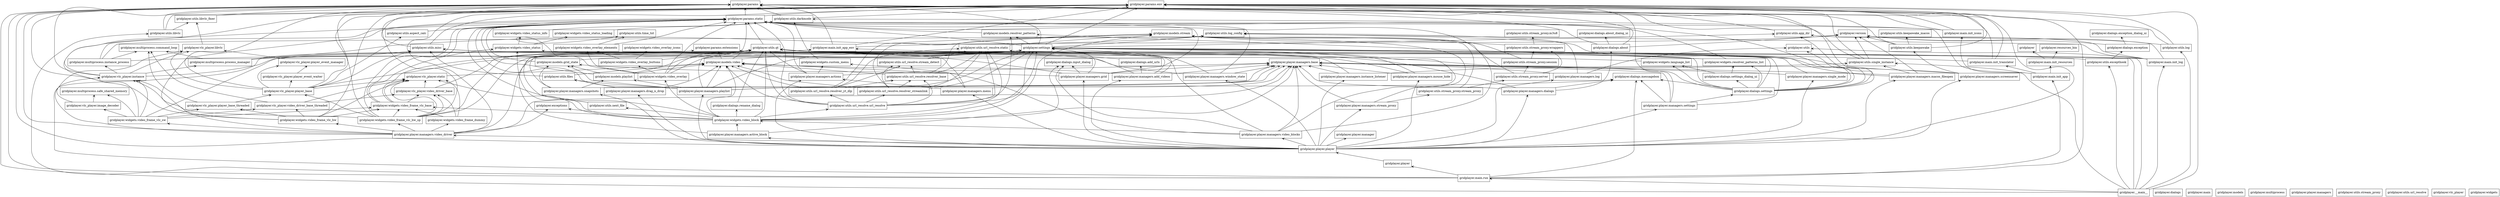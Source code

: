 digraph "packages" {
rankdir=BT
charset="utf-8"
"gridplayer" [color="black", label="gridplayer", shape="box", style="solid"];
"gridplayer.__main__" [color="black", label="gridplayer.__main__", shape="box", style="solid"];
"gridplayer.dialogs" [color="black", label="gridplayer.dialogs", shape="box", style="solid"];
"gridplayer.dialogs.about" [color="black", label="gridplayer.dialogs.about", shape="box", style="solid"];
"gridplayer.dialogs.about_dialog_ui" [color="black", label="gridplayer.dialogs.about_dialog_ui", shape="box", style="solid"];
"gridplayer.dialogs.add_urls" [color="black", label="gridplayer.dialogs.add_urls", shape="box", style="solid"];
"gridplayer.dialogs.exception" [color="black", label="gridplayer.dialogs.exception", shape="box", style="solid"];
"gridplayer.dialogs.exception_dialog_ui" [color="black", label="gridplayer.dialogs.exception_dialog_ui", shape="box", style="solid"];
"gridplayer.dialogs.input_dialog" [color="black", label="gridplayer.dialogs.input_dialog", shape="box", style="solid"];
"gridplayer.dialogs.messagebox" [color="black", label="gridplayer.dialogs.messagebox", shape="box", style="solid"];
"gridplayer.dialogs.rename_dialog" [color="black", label="gridplayer.dialogs.rename_dialog", shape="box", style="solid"];
"gridplayer.dialogs.settings" [color="black", label="gridplayer.dialogs.settings", shape="box", style="solid"];
"gridplayer.dialogs.settings_dialog_ui" [color="black", label="gridplayer.dialogs.settings_dialog_ui", shape="box", style="solid"];
"gridplayer.exceptions" [color="black", label="gridplayer.exceptions", shape="box", style="solid"];
"gridplayer.main" [color="black", label="gridplayer.main", shape="box", style="solid"];
"gridplayer.main.init_app" [color="black", label="gridplayer.main.init_app", shape="box", style="solid"];
"gridplayer.main.init_app_env" [color="black", label="gridplayer.main.init_app_env", shape="box", style="solid"];
"gridplayer.main.init_icons" [color="black", label="gridplayer.main.init_icons", shape="box", style="solid"];
"gridplayer.main.init_log" [color="black", label="gridplayer.main.init_log", shape="box", style="solid"];
"gridplayer.main.init_resources" [color="black", label="gridplayer.main.init_resources", shape="box", style="solid"];
"gridplayer.main.init_translator" [color="black", label="gridplayer.main.init_translator", shape="box", style="solid"];
"gridplayer.main.run" [color="black", label="gridplayer.main.run", shape="box", style="solid"];
"gridplayer.models" [color="black", label="gridplayer.models", shape="box", style="solid"];
"gridplayer.models.grid_state" [color="black", label="gridplayer.models.grid_state", shape="box", style="solid"];
"gridplayer.models.playlist" [color="black", label="gridplayer.models.playlist", shape="box", style="solid"];
"gridplayer.models.resolver_patterns" [color="black", label="gridplayer.models.resolver_patterns", shape="box", style="solid"];
"gridplayer.models.stream" [color="black", label="gridplayer.models.stream", shape="box", style="solid"];
"gridplayer.models.video" [color="black", label="gridplayer.models.video", shape="box", style="solid"];
"gridplayer.multiprocess" [color="black", label="gridplayer.multiprocess", shape="box", style="solid"];
"gridplayer.multiprocess.command_loop" [color="black", label="gridplayer.multiprocess.command_loop", shape="box", style="solid"];
"gridplayer.multiprocess.instance_process" [color="black", label="gridplayer.multiprocess.instance_process", shape="box", style="solid"];
"gridplayer.multiprocess.process_manager" [color="black", label="gridplayer.multiprocess.process_manager", shape="box", style="solid"];
"gridplayer.multiprocess.safe_shared_memory" [color="black", label="gridplayer.multiprocess.safe_shared_memory", shape="box", style="solid"];
"gridplayer.params" [color="black", label="gridplayer.params", shape="box", style="solid"];
"gridplayer.params.env" [color="black", label="gridplayer.params.env", shape="box", style="solid"];
"gridplayer.params.extensions" [color="black", label="gridplayer.params.extensions", shape="box", style="solid"];
"gridplayer.params.static" [color="black", label="gridplayer.params.static", shape="box", style="solid"];
"gridplayer.player" [color="black", label="gridplayer.player", shape="box", style="solid"];
"gridplayer.player.manager" [color="black", label="gridplayer.player.manager", shape="box", style="solid"];
"gridplayer.player.managers" [color="black", label="gridplayer.player.managers", shape="box", style="solid"];
"gridplayer.player.managers.actions" [color="black", label="gridplayer.player.managers.actions", shape="box", style="solid"];
"gridplayer.player.managers.active_block" [color="black", label="gridplayer.player.managers.active_block", shape="box", style="solid"];
"gridplayer.player.managers.add_videos" [color="black", label="gridplayer.player.managers.add_videos", shape="box", style="solid"];
"gridplayer.player.managers.base" [color="black", label="gridplayer.player.managers.base", shape="box", style="solid"];
"gridplayer.player.managers.dialogs" [color="black", label="gridplayer.player.managers.dialogs", shape="box", style="solid"];
"gridplayer.player.managers.drag_n_drop" [color="black", label="gridplayer.player.managers.drag_n_drop", shape="box", style="solid"];
"gridplayer.player.managers.grid" [color="black", label="gridplayer.player.managers.grid", shape="box", style="solid"];
"gridplayer.player.managers.instance_listener" [color="black", label="gridplayer.player.managers.instance_listener", shape="box", style="solid"];
"gridplayer.player.managers.log" [color="black", label="gridplayer.player.managers.log", shape="box", style="solid"];
"gridplayer.player.managers.macos_fileopen" [color="black", label="gridplayer.player.managers.macos_fileopen", shape="box", style="solid"];
"gridplayer.player.managers.menu" [color="black", label="gridplayer.player.managers.menu", shape="box", style="solid"];
"gridplayer.player.managers.mouse_hide" [color="black", label="gridplayer.player.managers.mouse_hide", shape="box", style="solid"];
"gridplayer.player.managers.playlist" [color="black", label="gridplayer.player.managers.playlist", shape="box", style="solid"];
"gridplayer.player.managers.screensaver" [color="black", label="gridplayer.player.managers.screensaver", shape="box", style="solid"];
"gridplayer.player.managers.settings" [color="black", label="gridplayer.player.managers.settings", shape="box", style="solid"];
"gridplayer.player.managers.single_mode" [color="black", label="gridplayer.player.managers.single_mode", shape="box", style="solid"];
"gridplayer.player.managers.snapshots" [color="black", label="gridplayer.player.managers.snapshots", shape="box", style="solid"];
"gridplayer.player.managers.stream_proxy" [color="black", label="gridplayer.player.managers.stream_proxy", shape="box", style="solid"];
"gridplayer.player.managers.video_blocks" [color="black", label="gridplayer.player.managers.video_blocks", shape="box", style="solid"];
"gridplayer.player.managers.video_driver" [color="black", label="gridplayer.player.managers.video_driver", shape="box", style="solid"];
"gridplayer.player.managers.window_state" [color="black", label="gridplayer.player.managers.window_state", shape="box", style="solid"];
"gridplayer.player.player" [color="black", label="gridplayer.player.player", shape="box", style="solid"];
"gridplayer.resources_bin" [color="black", label="gridplayer.resources_bin", shape="box", style="solid"];
"gridplayer.settings" [color="black", label="gridplayer.settings", shape="box", style="solid"];
"gridplayer.utils" [color="black", label="gridplayer.utils", shape="box", style="solid"];
"gridplayer.utils.app_dir" [color="black", label="gridplayer.utils.app_dir", shape="box", style="solid"];
"gridplayer.utils.aspect_calc" [color="black", label="gridplayer.utils.aspect_calc", shape="box", style="solid"];
"gridplayer.utils.darkmode" [color="black", label="gridplayer.utils.darkmode", shape="box", style="solid"];
"gridplayer.utils.excepthook" [color="black", label="gridplayer.utils.excepthook", shape="box", style="solid"];
"gridplayer.utils.files" [color="black", label="gridplayer.utils.files", shape="box", style="solid"];
"gridplayer.utils.keepawake" [color="black", label="gridplayer.utils.keepawake", shape="box", style="solid"];
"gridplayer.utils.keepawake_macos" [color="black", label="gridplayer.utils.keepawake_macos", shape="box", style="solid"];
"gridplayer.utils.libvlc" [color="black", label="gridplayer.utils.libvlc", shape="box", style="solid"];
"gridplayer.utils.libvlc_fixer" [color="black", label="gridplayer.utils.libvlc_fixer", shape="box", style="solid"];
"gridplayer.utils.log" [color="black", label="gridplayer.utils.log", shape="box", style="solid"];
"gridplayer.utils.log_config" [color="black", label="gridplayer.utils.log_config", shape="box", style="solid"];
"gridplayer.utils.misc" [color="black", label="gridplayer.utils.misc", shape="box", style="solid"];
"gridplayer.utils.next_file" [color="black", label="gridplayer.utils.next_file", shape="box", style="solid"];
"gridplayer.utils.qt" [color="black", label="gridplayer.utils.qt", shape="box", style="solid"];
"gridplayer.utils.single_instance" [color="black", label="gridplayer.utils.single_instance", shape="box", style="solid"];
"gridplayer.utils.stream_proxy" [color="black", label="gridplayer.utils.stream_proxy", shape="box", style="solid"];
"gridplayer.utils.stream_proxy.m3u8" [color="black", label="gridplayer.utils.stream_proxy.m3u8", shape="box", style="solid"];
"gridplayer.utils.stream_proxy.server" [color="black", label="gridplayer.utils.stream_proxy.server", shape="box", style="solid"];
"gridplayer.utils.stream_proxy.session" [color="black", label="gridplayer.utils.stream_proxy.session", shape="box", style="solid"];
"gridplayer.utils.stream_proxy.stream_proxy" [color="black", label="gridplayer.utils.stream_proxy.stream_proxy", shape="box", style="solid"];
"gridplayer.utils.stream_proxy.wrappers" [color="black", label="gridplayer.utils.stream_proxy.wrappers", shape="box", style="solid"];
"gridplayer.utils.time_txt" [color="black", label="gridplayer.utils.time_txt", shape="box", style="solid"];
"gridplayer.utils.url_resolve" [color="black", label="gridplayer.utils.url_resolve", shape="box", style="solid"];
"gridplayer.utils.url_resolve.resolver_base" [color="black", label="gridplayer.utils.url_resolve.resolver_base", shape="box", style="solid"];
"gridplayer.utils.url_resolve.resolver_streamlink" [color="black", label="gridplayer.utils.url_resolve.resolver_streamlink", shape="box", style="solid"];
"gridplayer.utils.url_resolve.resolver_yt_dlp" [color="black", label="gridplayer.utils.url_resolve.resolver_yt_dlp", shape="box", style="solid"];
"gridplayer.utils.url_resolve.static" [color="black", label="gridplayer.utils.url_resolve.static", shape="box", style="solid"];
"gridplayer.utils.url_resolve.stream_detect" [color="black", label="gridplayer.utils.url_resolve.stream_detect", shape="box", style="solid"];
"gridplayer.utils.url_resolve.url_resolve" [color="black", label="gridplayer.utils.url_resolve.url_resolve", shape="box", style="solid"];
"gridplayer.version" [color="black", label="gridplayer.version", shape="box", style="solid"];
"gridplayer.vlc_player" [color="black", label="gridplayer.vlc_player", shape="box", style="solid"];
"gridplayer.vlc_player.image_decoder" [color="black", label="gridplayer.vlc_player.image_decoder", shape="box", style="solid"];
"gridplayer.vlc_player.instance" [color="black", label="gridplayer.vlc_player.instance", shape="box", style="solid"];
"gridplayer.vlc_player.libvlc" [color="black", label="gridplayer.vlc_player.libvlc", shape="box", style="solid"];
"gridplayer.vlc_player.player_base" [color="black", label="gridplayer.vlc_player.player_base", shape="box", style="solid"];
"gridplayer.vlc_player.player_base_threaded" [color="black", label="gridplayer.vlc_player.player_base_threaded", shape="box", style="solid"];
"gridplayer.vlc_player.player_event_manager" [color="black", label="gridplayer.vlc_player.player_event_manager", shape="box", style="solid"];
"gridplayer.vlc_player.player_event_waiter" [color="black", label="gridplayer.vlc_player.player_event_waiter", shape="box", style="solid"];
"gridplayer.vlc_player.static" [color="black", label="gridplayer.vlc_player.static", shape="box", style="solid"];
"gridplayer.vlc_player.video_driver_base" [color="black", label="gridplayer.vlc_player.video_driver_base", shape="box", style="solid"];
"gridplayer.vlc_player.video_driver_base_threaded" [color="black", label="gridplayer.vlc_player.video_driver_base_threaded", shape="box", style="solid"];
"gridplayer.widgets" [color="black", label="gridplayer.widgets", shape="box", style="solid"];
"gridplayer.widgets.custom_menu" [color="black", label="gridplayer.widgets.custom_menu", shape="box", style="solid"];
"gridplayer.widgets.language_list" [color="black", label="gridplayer.widgets.language_list", shape="box", style="solid"];
"gridplayer.widgets.resolver_patterns_list" [color="black", label="gridplayer.widgets.resolver_patterns_list", shape="box", style="solid"];
"gridplayer.widgets.video_block" [color="black", label="gridplayer.widgets.video_block", shape="box", style="solid"];
"gridplayer.widgets.video_frame_dummy" [color="black", label="gridplayer.widgets.video_frame_dummy", shape="box", style="solid"];
"gridplayer.widgets.video_frame_vlc_base" [color="black", label="gridplayer.widgets.video_frame_vlc_base", shape="box", style="solid"];
"gridplayer.widgets.video_frame_vlc_hw" [color="black", label="gridplayer.widgets.video_frame_vlc_hw", shape="box", style="solid"];
"gridplayer.widgets.video_frame_vlc_hw_sp" [color="black", label="gridplayer.widgets.video_frame_vlc_hw_sp", shape="box", style="solid"];
"gridplayer.widgets.video_frame_vlc_sw" [color="black", label="gridplayer.widgets.video_frame_vlc_sw", shape="box", style="solid"];
"gridplayer.widgets.video_overlay" [color="black", label="gridplayer.widgets.video_overlay", shape="box", style="solid"];
"gridplayer.widgets.video_overlay_buttons" [color="black", label="gridplayer.widgets.video_overlay_buttons", shape="box", style="solid"];
"gridplayer.widgets.video_overlay_elements" [color="black", label="gridplayer.widgets.video_overlay_elements", shape="box", style="solid"];
"gridplayer.widgets.video_overlay_icons" [color="black", label="gridplayer.widgets.video_overlay_icons", shape="box", style="solid"];
"gridplayer.widgets.video_status" [color="black", label="gridplayer.widgets.video_status", shape="box", style="solid"];
"gridplayer.widgets.video_status_info" [color="black", label="gridplayer.widgets.video_status_info", shape="box", style="solid"];
"gridplayer.widgets.video_status_loading" [color="black", label="gridplayer.widgets.video_status_loading", shape="box", style="solid"];
"gridplayer.__main__" -> "gridplayer.main.init_app_env" [arrowhead="open", arrowtail="none"];
"gridplayer.__main__" -> "gridplayer.main.init_log" [arrowhead="open", arrowtail="none"];
"gridplayer.__main__" -> "gridplayer.main.run" [arrowhead="open", arrowtail="none"];
"gridplayer.__main__" -> "gridplayer.params" [arrowhead="open", arrowtail="none"];
"gridplayer.__main__" -> "gridplayer.params.env" [arrowhead="open", arrowtail="none"];
"gridplayer.__main__" -> "gridplayer.settings" [arrowhead="open", arrowtail="none"];
"gridplayer.__main__" -> "gridplayer.utils.excepthook" [arrowhead="open", arrowtail="none"];
"gridplayer.__main__" -> "gridplayer.utils.log" [arrowhead="open", arrowtail="none"];
"gridplayer.__main__" -> "gridplayer.utils.single_instance" [arrowhead="open", arrowtail="none"];
"gridplayer.dialogs.about" -> "gridplayer.dialogs.about_dialog_ui" [arrowhead="open", arrowtail="none"];
"gridplayer.dialogs.about" -> "gridplayer.params" [arrowhead="open", arrowtail="none"];
"gridplayer.dialogs.about" -> "gridplayer.params.env" [arrowhead="open", arrowtail="none"];
"gridplayer.dialogs.about" -> "gridplayer.version" [arrowhead="open", arrowtail="none"];
"gridplayer.dialogs.add_urls" -> "gridplayer.utils.qt" [arrowhead="open", arrowtail="none"];
"gridplayer.dialogs.exception" -> "gridplayer.dialogs.exception_dialog_ui" [arrowhead="open", arrowtail="none"];
"gridplayer.dialogs.exception" -> "gridplayer.version" [arrowhead="open", arrowtail="none"];
"gridplayer.dialogs.rename_dialog" -> "gridplayer.utils.qt" [arrowhead="open", arrowtail="none"];
"gridplayer.dialogs.settings" -> "gridplayer.dialogs.messagebox" [arrowhead="open", arrowtail="none"];
"gridplayer.dialogs.settings" -> "gridplayer.dialogs.settings_dialog_ui" [arrowhead="open", arrowtail="none"];
"gridplayer.dialogs.settings" -> "gridplayer.params" [arrowhead="open", arrowtail="none"];
"gridplayer.dialogs.settings" -> "gridplayer.params.env" [arrowhead="open", arrowtail="none"];
"gridplayer.dialogs.settings" -> "gridplayer.params.static" [arrowhead="open", arrowtail="none"];
"gridplayer.dialogs.settings" -> "gridplayer.settings" [arrowhead="open", arrowtail="none"];
"gridplayer.dialogs.settings" -> "gridplayer.utils" [arrowhead="open", arrowtail="none"];
"gridplayer.dialogs.settings" -> "gridplayer.utils.app_dir" [arrowhead="open", arrowtail="none"];
"gridplayer.dialogs.settings" -> "gridplayer.utils.log_config" [arrowhead="open", arrowtail="none"];
"gridplayer.dialogs.settings" -> "gridplayer.utils.qt" [arrowhead="open", arrowtail="none"];
"gridplayer.dialogs.settings" -> "gridplayer.widgets.language_list" [arrowhead="open", arrowtail="none"];
"gridplayer.dialogs.settings" -> "gridplayer.widgets.resolver_patterns_list" [arrowhead="open", arrowtail="none"];
"gridplayer.dialogs.settings_dialog_ui" -> "gridplayer.widgets.language_list" [arrowhead="open", arrowtail="none"];
"gridplayer.dialogs.settings_dialog_ui" -> "gridplayer.widgets.resolver_patterns_list" [arrowhead="open", arrowtail="none"];
"gridplayer.main.init_app" -> "gridplayer.main.init_icons" [arrowhead="open", arrowtail="none"];
"gridplayer.main.init_app" -> "gridplayer.main.init_resources" [arrowhead="open", arrowtail="none"];
"gridplayer.main.init_app" -> "gridplayer.main.init_translator" [arrowhead="open", arrowtail="none"];
"gridplayer.main.init_app" -> "gridplayer.params.static" [arrowhead="open", arrowtail="none"];
"gridplayer.main.init_app_env" -> "gridplayer.params" [arrowhead="open", arrowtail="none"];
"gridplayer.main.init_app_env" -> "gridplayer.params.env" [arrowhead="open", arrowtail="none"];
"gridplayer.main.init_app_env" -> "gridplayer.version" [arrowhead="open", arrowtail="none"];
"gridplayer.main.init_icons" -> "gridplayer.params" [arrowhead="open", arrowtail="none"];
"gridplayer.main.init_icons" -> "gridplayer.params.env" [arrowhead="open", arrowtail="none"];
"gridplayer.main.init_icons" -> "gridplayer.utils.darkmode" [arrowhead="open", arrowtail="none"];
"gridplayer.main.init_log" -> "gridplayer.settings" [arrowhead="open", arrowtail="none"];
"gridplayer.main.init_log" -> "gridplayer.utils" [arrowhead="open", arrowtail="none"];
"gridplayer.main.init_log" -> "gridplayer.utils.app_dir" [arrowhead="open", arrowtail="none"];
"gridplayer.main.init_log" -> "gridplayer.utils.log_config" [arrowhead="open", arrowtail="none"];
"gridplayer.main.init_log" -> "gridplayer.version" [arrowhead="open", arrowtail="none"];
"gridplayer.main.init_resources" -> "gridplayer" [arrowhead="open", arrowtail="none"];
"gridplayer.main.init_resources" -> "gridplayer.resources_bin" [arrowhead="open", arrowtail="none"];
"gridplayer.main.init_translator" -> "gridplayer.params" [arrowhead="open", arrowtail="none"];
"gridplayer.main.init_translator" -> "gridplayer.params.env" [arrowhead="open", arrowtail="none"];
"gridplayer.main.init_translator" -> "gridplayer.settings" [arrowhead="open", arrowtail="none"];
"gridplayer.main.run" -> "gridplayer.dialogs.messagebox" [arrowhead="open", arrowtail="none"];
"gridplayer.main.run" -> "gridplayer.main.init_app" [arrowhead="open", arrowtail="none"];
"gridplayer.main.run" -> "gridplayer.params" [arrowhead="open", arrowtail="none"];
"gridplayer.main.run" -> "gridplayer.params.env" [arrowhead="open", arrowtail="none"];
"gridplayer.main.run" -> "gridplayer.player" [arrowhead="open", arrowtail="none"];
"gridplayer.main.run" -> "gridplayer.utils.libvlc" [arrowhead="open", arrowtail="none"];
"gridplayer.main.run" -> "gridplayer.utils.qt" [arrowhead="open", arrowtail="none"];
"gridplayer.models.grid_state" -> "gridplayer.params.static" [arrowhead="open", arrowtail="none"];
"gridplayer.models.grid_state" -> "gridplayer.settings" [arrowhead="open", arrowtail="none"];
"gridplayer.models.playlist" -> "gridplayer.models.grid_state" [arrowhead="open", arrowtail="none"];
"gridplayer.models.playlist" -> "gridplayer.models.video" [arrowhead="open", arrowtail="none"];
"gridplayer.models.playlist" -> "gridplayer.params.static" [arrowhead="open", arrowtail="none"];
"gridplayer.models.playlist" -> "gridplayer.settings" [arrowhead="open", arrowtail="none"];
"gridplayer.models.resolver_patterns" -> "gridplayer.params.static" [arrowhead="open", arrowtail="none"];
"gridplayer.models.video" -> "gridplayer.params.extensions" [arrowhead="open", arrowtail="none"];
"gridplayer.models.video" -> "gridplayer.params.static" [arrowhead="open", arrowtail="none"];
"gridplayer.models.video" -> "gridplayer.settings" [arrowhead="open", arrowtail="none"];
"gridplayer.multiprocess.instance_process" -> "gridplayer.main.init_app_env" [arrowhead="open", arrowtail="none"];
"gridplayer.multiprocess.instance_process" -> "gridplayer.multiprocess.command_loop" [arrowhead="open", arrowtail="none"];
"gridplayer.multiprocess.instance_process" -> "gridplayer.params.static" [arrowhead="open", arrowtail="none"];
"gridplayer.multiprocess.instance_process" -> "gridplayer.utils.log_config" [arrowhead="open", arrowtail="none"];
"gridplayer.multiprocess.process_manager" -> "gridplayer.multiprocess.command_loop" [arrowhead="open", arrowtail="none"];
"gridplayer.multiprocess.process_manager" -> "gridplayer.settings" [arrowhead="open", arrowtail="none"];
"gridplayer.multiprocess.process_manager" -> "gridplayer.utils.log_config" [arrowhead="open", arrowtail="none"];
"gridplayer.multiprocess.process_manager" -> "gridplayer.utils.misc" [arrowhead="open", arrowtail="none"];
"gridplayer.params.static" -> "gridplayer.params" [arrowhead="open", arrowtail="none"];
"gridplayer.params.static" -> "gridplayer.params.env" [arrowhead="open", arrowtail="none"];
"gridplayer.player" -> "gridplayer.player.player" [arrowhead="open", arrowtail="none"];
"gridplayer.player.managers.actions" -> "gridplayer.params.static" [arrowhead="open", arrowtail="none"];
"gridplayer.player.managers.actions" -> "gridplayer.player.managers.base" [arrowhead="open", arrowtail="none"];
"gridplayer.player.managers.actions" -> "gridplayer.utils.qt" [arrowhead="open", arrowtail="none"];
"gridplayer.player.managers.actions" -> "gridplayer.widgets.custom_menu" [arrowhead="open", arrowtail="none"];
"gridplayer.player.managers.active_block" -> "gridplayer.player.managers.base" [arrowhead="open", arrowtail="none"];
"gridplayer.player.managers.active_block" -> "gridplayer.utils.qt" [arrowhead="open", arrowtail="none"];
"gridplayer.player.managers.active_block" -> "gridplayer.widgets.video_block" [arrowhead="open", arrowtail="none"];
"gridplayer.player.managers.add_videos" -> "gridplayer.dialogs.add_urls" [arrowhead="open", arrowtail="none"];
"gridplayer.player.managers.add_videos" -> "gridplayer.models.video" [arrowhead="open", arrowtail="none"];
"gridplayer.player.managers.add_videos" -> "gridplayer.params.extensions" [arrowhead="open", arrowtail="none"];
"gridplayer.player.managers.add_videos" -> "gridplayer.player.managers.base" [arrowhead="open", arrowtail="none"];
"gridplayer.player.managers.add_videos" -> "gridplayer.utils.qt" [arrowhead="open", arrowtail="none"];
"gridplayer.player.managers.add_videos" -> "gridplayer.utils.url_resolve.static" [arrowhead="open", arrowtail="none"];
"gridplayer.player.managers.dialogs" -> "gridplayer.dialogs.about" [arrowhead="open", arrowtail="none"];
"gridplayer.player.managers.dialogs" -> "gridplayer.dialogs.messagebox" [arrowhead="open", arrowtail="none"];
"gridplayer.player.managers.dialogs" -> "gridplayer.player.managers.base" [arrowhead="open", arrowtail="none"];
"gridplayer.player.managers.dialogs" -> "gridplayer.utils.qt" [arrowhead="open", arrowtail="none"];
"gridplayer.player.managers.drag_n_drop" -> "gridplayer.models.video" [arrowhead="open", arrowtail="none"];
"gridplayer.player.managers.drag_n_drop" -> "gridplayer.player.managers.base" [arrowhead="open", arrowtail="none"];
"gridplayer.player.managers.drag_n_drop" -> "gridplayer.utils.files" [arrowhead="open", arrowtail="none"];
"gridplayer.player.managers.grid" -> "gridplayer.dialogs.input_dialog" [arrowhead="open", arrowtail="none"];
"gridplayer.player.managers.grid" -> "gridplayer.models.grid_state" [arrowhead="open", arrowtail="none"];
"gridplayer.player.managers.grid" -> "gridplayer.params.static" [arrowhead="open", arrowtail="none"];
"gridplayer.player.managers.grid" -> "gridplayer.player.managers.base" [arrowhead="open", arrowtail="none"];
"gridplayer.player.managers.grid" -> "gridplayer.settings" [arrowhead="open", arrowtail="none"];
"gridplayer.player.managers.grid" -> "gridplayer.utils.qt" [arrowhead="open", arrowtail="none"];
"gridplayer.player.managers.instance_listener" -> "gridplayer.player.managers.base" [arrowhead="open", arrowtail="none"];
"gridplayer.player.managers.instance_listener" -> "gridplayer.utils.qt" [arrowhead="open", arrowtail="none"];
"gridplayer.player.managers.instance_listener" -> "gridplayer.utils.single_instance" [arrowhead="open", arrowtail="none"];
"gridplayer.player.managers.log" -> "gridplayer.player.managers.base" [arrowhead="open", arrowtail="none"];
"gridplayer.player.managers.log" -> "gridplayer.utils" [arrowhead="open", arrowtail="none"];
"gridplayer.player.managers.log" -> "gridplayer.utils.log_config" [arrowhead="open", arrowtail="none"];
"gridplayer.player.managers.macos_fileopen" -> "gridplayer.player.managers.base" [arrowhead="open", arrowtail="none"];
"gridplayer.player.managers.macos_fileopen" -> "gridplayer.settings" [arrowhead="open", arrowtail="none"];
"gridplayer.player.managers.macos_fileopen" -> "gridplayer.utils.single_instance" [arrowhead="open", arrowtail="none"];
"gridplayer.player.managers.macos_fileopen" -> "gridplayer.version" [arrowhead="open", arrowtail="none"];
"gridplayer.player.managers.menu" -> "gridplayer.player.managers.actions" [arrowhead="open", arrowtail="none"];
"gridplayer.player.managers.menu" -> "gridplayer.player.managers.base" [arrowhead="open", arrowtail="none"];
"gridplayer.player.managers.menu" -> "gridplayer.utils.qt" [arrowhead="open", arrowtail="none"];
"gridplayer.player.managers.menu" -> "gridplayer.widgets.custom_menu" [arrowhead="open", arrowtail="none"];
"gridplayer.player.managers.mouse_hide" -> "gridplayer.player.managers.base" [arrowhead="open", arrowtail="none"];
"gridplayer.player.managers.mouse_hide" -> "gridplayer.settings" [arrowhead="open", arrowtail="none"];
"gridplayer.player.managers.mouse_hide" -> "gridplayer.utils.qt" [arrowhead="open", arrowtail="none"];
"gridplayer.player.managers.playlist" -> "gridplayer.dialogs.messagebox" [arrowhead="open", arrowtail="none"];
"gridplayer.player.managers.playlist" -> "gridplayer.models.grid_state" [arrowhead="open", arrowtail="none"];
"gridplayer.player.managers.playlist" -> "gridplayer.models.playlist" [arrowhead="open", arrowtail="none"];
"gridplayer.player.managers.playlist" -> "gridplayer.models.video" [arrowhead="open", arrowtail="none"];
"gridplayer.player.managers.playlist" -> "gridplayer.params.static" [arrowhead="open", arrowtail="none"];
"gridplayer.player.managers.playlist" -> "gridplayer.player.managers.base" [arrowhead="open", arrowtail="none"];
"gridplayer.player.managers.playlist" -> "gridplayer.settings" [arrowhead="open", arrowtail="none"];
"gridplayer.player.managers.playlist" -> "gridplayer.utils.files" [arrowhead="open", arrowtail="none"];
"gridplayer.player.managers.playlist" -> "gridplayer.utils.qt" [arrowhead="open", arrowtail="none"];
"gridplayer.player.managers.screensaver" -> "gridplayer.player.managers.base" [arrowhead="open", arrowtail="none"];
"gridplayer.player.managers.screensaver" -> "gridplayer.settings" [arrowhead="open", arrowtail="none"];
"gridplayer.player.managers.screensaver" -> "gridplayer.utils.keepawake" [arrowhead="open", arrowtail="none"];
"gridplayer.player.managers.settings" -> "gridplayer.dialogs.messagebox" [arrowhead="open", arrowtail="none"];
"gridplayer.player.managers.settings" -> "gridplayer.dialogs.settings" [arrowhead="open", arrowtail="none"];
"gridplayer.player.managers.settings" -> "gridplayer.player.managers.base" [arrowhead="open", arrowtail="none"];
"gridplayer.player.managers.settings" -> "gridplayer.settings" [arrowhead="open", arrowtail="none"];
"gridplayer.player.managers.settings" -> "gridplayer.utils.qt" [arrowhead="open", arrowtail="none"];
"gridplayer.player.managers.single_mode" -> "gridplayer.player.managers.base" [arrowhead="open", arrowtail="none"];
"gridplayer.player.managers.single_mode" -> "gridplayer.settings" [arrowhead="open", arrowtail="none"];
"gridplayer.player.managers.snapshots" -> "gridplayer.models.grid_state" [arrowhead="open", arrowtail="none"];
"gridplayer.player.managers.snapshots" -> "gridplayer.models.playlist" [arrowhead="open", arrowtail="none"];
"gridplayer.player.managers.snapshots" -> "gridplayer.player.managers.base" [arrowhead="open", arrowtail="none"];
"gridplayer.player.managers.snapshots" -> "gridplayer.utils.qt" [arrowhead="open", arrowtail="none"];
"gridplayer.player.managers.stream_proxy" -> "gridplayer.models.stream" [arrowhead="open", arrowtail="none"];
"gridplayer.player.managers.stream_proxy" -> "gridplayer.player.managers.base" [arrowhead="open", arrowtail="none"];
"gridplayer.player.managers.stream_proxy" -> "gridplayer.utils.stream_proxy.stream_proxy" [arrowhead="open", arrowtail="none"];
"gridplayer.player.managers.video_blocks" -> "gridplayer.dialogs.input_dialog" [arrowhead="open", arrowtail="none"];
"gridplayer.player.managers.video_blocks" -> "gridplayer.models.video" [arrowhead="open", arrowtail="none"];
"gridplayer.player.managers.video_blocks" -> "gridplayer.params.static" [arrowhead="open", arrowtail="none"];
"gridplayer.player.managers.video_blocks" -> "gridplayer.player.managers.base" [arrowhead="open", arrowtail="none"];
"gridplayer.player.managers.video_blocks" -> "gridplayer.settings" [arrowhead="open", arrowtail="none"];
"gridplayer.player.managers.video_blocks" -> "gridplayer.utils.qt" [arrowhead="open", arrowtail="none"];
"gridplayer.player.managers.video_blocks" -> "gridplayer.widgets.video_block" [arrowhead="open", arrowtail="none"];
"gridplayer.player.managers.video_driver" -> "gridplayer.exceptions" [arrowhead="open", arrowtail="none"];
"gridplayer.player.managers.video_driver" -> "gridplayer.params" [arrowhead="open", arrowtail="none"];
"gridplayer.player.managers.video_driver" -> "gridplayer.params.env" [arrowhead="open", arrowtail="none"];
"gridplayer.player.managers.video_driver" -> "gridplayer.params.static" [arrowhead="open", arrowtail="none"];
"gridplayer.player.managers.video_driver" -> "gridplayer.player.managers.base" [arrowhead="open", arrowtail="none"];
"gridplayer.player.managers.video_driver" -> "gridplayer.settings" [arrowhead="open", arrowtail="none"];
"gridplayer.player.managers.video_driver" -> "gridplayer.vlc_player.instance" [arrowhead="open", arrowtail="none"];
"gridplayer.player.managers.video_driver" -> "gridplayer.widgets.video_frame_dummy" [arrowhead="open", arrowtail="none"];
"gridplayer.player.managers.video_driver" -> "gridplayer.widgets.video_frame_vlc_hw" [arrowhead="open", arrowtail="none"];
"gridplayer.player.managers.video_driver" -> "gridplayer.widgets.video_frame_vlc_hw_sp" [arrowhead="open", arrowtail="none"];
"gridplayer.player.managers.video_driver" -> "gridplayer.widgets.video_frame_vlc_sw" [arrowhead="open", arrowtail="none"];
"gridplayer.player.managers.window_state" -> "gridplayer.params.static" [arrowhead="open", arrowtail="none"];
"gridplayer.player.managers.window_state" -> "gridplayer.player.managers.base" [arrowhead="open", arrowtail="none"];
"gridplayer.player.managers.window_state" -> "gridplayer.settings" [arrowhead="open", arrowtail="none"];
"gridplayer.player.managers.window_state" -> "gridplayer.utils.misc" [arrowhead="open", arrowtail="none"];
"gridplayer.player.player" -> "gridplayer.params" [arrowhead="open", arrowtail="none"];
"gridplayer.player.player" -> "gridplayer.params.env" [arrowhead="open", arrowtail="none"];
"gridplayer.player.player" -> "gridplayer.player.manager" [arrowhead="open", arrowtail="none"];
"gridplayer.player.player" -> "gridplayer.player.managers.actions" [arrowhead="open", arrowtail="none"];
"gridplayer.player.player" -> "gridplayer.player.managers.active_block" [arrowhead="open", arrowtail="none"];
"gridplayer.player.player" -> "gridplayer.player.managers.add_videos" [arrowhead="open", arrowtail="none"];
"gridplayer.player.player" -> "gridplayer.player.managers.dialogs" [arrowhead="open", arrowtail="none"];
"gridplayer.player.player" -> "gridplayer.player.managers.drag_n_drop" [arrowhead="open", arrowtail="none"];
"gridplayer.player.player" -> "gridplayer.player.managers.grid" [arrowhead="open", arrowtail="none"];
"gridplayer.player.player" -> "gridplayer.player.managers.instance_listener" [arrowhead="open", arrowtail="none"];
"gridplayer.player.player" -> "gridplayer.player.managers.log" [arrowhead="open", arrowtail="none"];
"gridplayer.player.player" -> "gridplayer.player.managers.macos_fileopen" [arrowhead="open", arrowtail="none"];
"gridplayer.player.player" -> "gridplayer.player.managers.menu" [arrowhead="open", arrowtail="none"];
"gridplayer.player.player" -> "gridplayer.player.managers.mouse_hide" [arrowhead="open", arrowtail="none"];
"gridplayer.player.player" -> "gridplayer.player.managers.playlist" [arrowhead="open", arrowtail="none"];
"gridplayer.player.player" -> "gridplayer.player.managers.screensaver" [arrowhead="open", arrowtail="none"];
"gridplayer.player.player" -> "gridplayer.player.managers.settings" [arrowhead="open", arrowtail="none"];
"gridplayer.player.player" -> "gridplayer.player.managers.single_mode" [arrowhead="open", arrowtail="none"];
"gridplayer.player.player" -> "gridplayer.player.managers.snapshots" [arrowhead="open", arrowtail="none"];
"gridplayer.player.player" -> "gridplayer.player.managers.stream_proxy" [arrowhead="open", arrowtail="none"];
"gridplayer.player.player" -> "gridplayer.player.managers.video_blocks" [arrowhead="open", arrowtail="none"];
"gridplayer.player.player" -> "gridplayer.player.managers.video_driver" [arrowhead="open", arrowtail="none"];
"gridplayer.player.player" -> "gridplayer.player.managers.window_state" [arrowhead="open", arrowtail="none"];
"gridplayer.settings" -> "gridplayer.models.resolver_patterns" [arrowhead="open", arrowtail="none"];
"gridplayer.settings" -> "gridplayer.params" [arrowhead="open", arrowtail="none"];
"gridplayer.settings" -> "gridplayer.params.env" [arrowhead="open", arrowtail="none"];
"gridplayer.settings" -> "gridplayer.params.static" [arrowhead="open", arrowtail="none"];
"gridplayer.settings" -> "gridplayer.utils.app_dir" [arrowhead="open", arrowtail="none"];
"gridplayer.settings" -> "gridplayer.utils.log_config" [arrowhead="open", arrowtail="none"];
"gridplayer.utils.app_dir" -> "gridplayer.params" [arrowhead="open", arrowtail="none"];
"gridplayer.utils.app_dir" -> "gridplayer.params.env" [arrowhead="open", arrowtail="none"];
"gridplayer.utils.aspect_calc" -> "gridplayer.params.static" [arrowhead="open", arrowtail="none"];
"gridplayer.utils.darkmode" -> "gridplayer.params" [arrowhead="open", arrowtail="none"];
"gridplayer.utils.darkmode" -> "gridplayer.params.env" [arrowhead="open", arrowtail="none"];
"gridplayer.utils.excepthook" -> "gridplayer.dialogs.exception" [arrowhead="open", arrowtail="none"];
"gridplayer.utils.excepthook" -> "gridplayer.utils.misc" [arrowhead="open", arrowtail="none"];
"gridplayer.utils.files" -> "gridplayer.models.video" [arrowhead="open", arrowtail="none"];
"gridplayer.utils.files" -> "gridplayer.utils.misc" [arrowhead="open", arrowtail="none"];
"gridplayer.utils.keepawake" -> "gridplayer.params" [arrowhead="open", arrowtail="none"];
"gridplayer.utils.keepawake" -> "gridplayer.params.env" [arrowhead="open", arrowtail="none"];
"gridplayer.utils.keepawake" -> "gridplayer.utils.keepawake_macos" [arrowhead="open", arrowtail="none"];
"gridplayer.utils.keepawake" -> "gridplayer.version" [arrowhead="open", arrowtail="none"];
"gridplayer.utils.libvlc" -> "gridplayer.params" [arrowhead="open", arrowtail="none"];
"gridplayer.utils.libvlc" -> "gridplayer.params.env" [arrowhead="open", arrowtail="none"];
"gridplayer.utils.libvlc" -> "gridplayer.utils.libvlc_fixer" [arrowhead="open", arrowtail="none"];
"gridplayer.utils.libvlc_fixer" -> "gridplayer.params" [arrowhead="open", arrowtail="none"];
"gridplayer.utils.libvlc_fixer" -> "gridplayer.params.env" [arrowhead="open", arrowtail="none"];
"gridplayer.utils.log" -> "gridplayer.params" [arrowhead="open", arrowtail="none"];
"gridplayer.utils.log" -> "gridplayer.params.env" [arrowhead="open", arrowtail="none"];
"gridplayer.utils.log" -> "gridplayer.version" [arrowhead="open", arrowtail="none"];
"gridplayer.utils.misc" -> "gridplayer.params" [arrowhead="open", arrowtail="none"];
"gridplayer.utils.misc" -> "gridplayer.params.env" [arrowhead="open", arrowtail="none"];
"gridplayer.utils.next_file" -> "gridplayer.params.extensions" [arrowhead="open", arrowtail="none"];
"gridplayer.utils.qt" -> "gridplayer.params.static" [arrowhead="open", arrowtail="none"];
"gridplayer.utils.single_instance" -> "gridplayer.params" [arrowhead="open", arrowtail="none"];
"gridplayer.utils.single_instance" -> "gridplayer.params.env" [arrowhead="open", arrowtail="none"];
"gridplayer.utils.single_instance" -> "gridplayer.version" [arrowhead="open", arrowtail="none"];
"gridplayer.utils.stream_proxy.server" -> "gridplayer.models.stream" [arrowhead="open", arrowtail="none"];
"gridplayer.utils.stream_proxy.server" -> "gridplayer.utils.stream_proxy.session" [arrowhead="open", arrowtail="none"];
"gridplayer.utils.stream_proxy.server" -> "gridplayer.utils.stream_proxy.wrappers" [arrowhead="open", arrowtail="none"];
"gridplayer.utils.stream_proxy.session" -> "gridplayer.models.stream" [arrowhead="open", arrowtail="none"];
"gridplayer.utils.stream_proxy.session" -> "gridplayer.utils.stream_proxy.wrappers" [arrowhead="open", arrowtail="none"];
"gridplayer.utils.stream_proxy.stream_proxy" -> "gridplayer.models.stream" [arrowhead="open", arrowtail="none"];
"gridplayer.utils.stream_proxy.stream_proxy" -> "gridplayer.utils.stream_proxy.server" [arrowhead="open", arrowtail="none"];
"gridplayer.utils.stream_proxy.wrappers" -> "gridplayer.models.stream" [arrowhead="open", arrowtail="none"];
"gridplayer.utils.stream_proxy.wrappers" -> "gridplayer.utils.stream_proxy.m3u8" [arrowhead="open", arrowtail="none"];
"gridplayer.utils.url_resolve.resolver_base" -> "gridplayer.models.stream" [arrowhead="open", arrowtail="none"];
"gridplayer.utils.url_resolve.resolver_base" -> "gridplayer.models.video" [arrowhead="open", arrowtail="none"];
"gridplayer.utils.url_resolve.resolver_base" -> "gridplayer.utils.url_resolve.static" [arrowhead="open", arrowtail="none"];
"gridplayer.utils.url_resolve.resolver_base" -> "gridplayer.utils.url_resolve.stream_detect" [arrowhead="open", arrowtail="none"];
"gridplayer.utils.url_resolve.resolver_streamlink" -> "gridplayer.models.stream" [arrowhead="open", arrowtail="none"];
"gridplayer.utils.url_resolve.resolver_streamlink" -> "gridplayer.models.video" [arrowhead="open", arrowtail="none"];
"gridplayer.utils.url_resolve.resolver_streamlink" -> "gridplayer.settings" [arrowhead="open", arrowtail="none"];
"gridplayer.utils.url_resolve.resolver_streamlink" -> "gridplayer.utils.url_resolve.resolver_base" [arrowhead="open", arrowtail="none"];
"gridplayer.utils.url_resolve.resolver_streamlink" -> "gridplayer.utils.url_resolve.static" [arrowhead="open", arrowtail="none"];
"gridplayer.utils.url_resolve.resolver_streamlink" -> "gridplayer.utils.url_resolve.stream_detect" [arrowhead="open", arrowtail="none"];
"gridplayer.utils.url_resolve.resolver_yt_dlp" -> "gridplayer.models.stream" [arrowhead="open", arrowtail="none"];
"gridplayer.utils.url_resolve.resolver_yt_dlp" -> "gridplayer.models.video" [arrowhead="open", arrowtail="none"];
"gridplayer.utils.url_resolve.resolver_yt_dlp" -> "gridplayer.settings" [arrowhead="open", arrowtail="none"];
"gridplayer.utils.url_resolve.resolver_yt_dlp" -> "gridplayer.utils.url_resolve.resolver_base" [arrowhead="open", arrowtail="none"];
"gridplayer.utils.url_resolve.resolver_yt_dlp" -> "gridplayer.utils.url_resolve.static" [arrowhead="open", arrowtail="none"];
"gridplayer.utils.url_resolve.resolver_yt_dlp" -> "gridplayer.utils.url_resolve.stream_detect" [arrowhead="open", arrowtail="none"];
"gridplayer.utils.url_resolve.static" -> "gridplayer.models.stream" [arrowhead="open", arrowtail="none"];
"gridplayer.utils.url_resolve.stream_detect" -> "gridplayer.utils.url_resolve.static" [arrowhead="open", arrowtail="none"];
"gridplayer.utils.url_resolve.url_resolve" -> "gridplayer.models.resolver_patterns" [arrowhead="open", arrowtail="none"];
"gridplayer.utils.url_resolve.url_resolve" -> "gridplayer.models.video" [arrowhead="open", arrowtail="none"];
"gridplayer.utils.url_resolve.url_resolve" -> "gridplayer.params.static" [arrowhead="open", arrowtail="none"];
"gridplayer.utils.url_resolve.url_resolve" -> "gridplayer.settings" [arrowhead="open", arrowtail="none"];
"gridplayer.utils.url_resolve.url_resolve" -> "gridplayer.utils.qt" [arrowhead="open", arrowtail="none"];
"gridplayer.utils.url_resolve.url_resolve" -> "gridplayer.utils.url_resolve.resolver_base" [arrowhead="open", arrowtail="none"];
"gridplayer.utils.url_resolve.url_resolve" -> "gridplayer.utils.url_resolve.resolver_streamlink" [arrowhead="open", arrowtail="none"];
"gridplayer.utils.url_resolve.url_resolve" -> "gridplayer.utils.url_resolve.resolver_yt_dlp" [arrowhead="open", arrowtail="none"];
"gridplayer.utils.url_resolve.url_resolve" -> "gridplayer.utils.url_resolve.static" [arrowhead="open", arrowtail="none"];
"gridplayer.vlc_player.image_decoder" -> "gridplayer.multiprocess.safe_shared_memory" [arrowhead="open", arrowtail="none"];
"gridplayer.vlc_player.image_decoder" -> "gridplayer.vlc_player.libvlc" [arrowhead="open", arrowtail="none"];
"gridplayer.vlc_player.instance" -> "gridplayer.multiprocess.instance_process" [arrowhead="open", arrowtail="none"];
"gridplayer.vlc_player.instance" -> "gridplayer.multiprocess.process_manager" [arrowhead="open", arrowtail="none"];
"gridplayer.vlc_player.instance" -> "gridplayer.params" [arrowhead="open", arrowtail="none"];
"gridplayer.vlc_player.instance" -> "gridplayer.params.env" [arrowhead="open", arrowtail="none"];
"gridplayer.vlc_player.instance" -> "gridplayer.settings" [arrowhead="open", arrowtail="none"];
"gridplayer.vlc_player.instance" -> "gridplayer.vlc_player.libvlc" [arrowhead="open", arrowtail="none"];
"gridplayer.vlc_player.libvlc" -> "gridplayer.utils.libvlc_fixer" [arrowhead="open", arrowtail="none"];
"gridplayer.vlc_player.player_base" -> "gridplayer.params" [arrowhead="open", arrowtail="none"];
"gridplayer.vlc_player.player_base" -> "gridplayer.params.env" [arrowhead="open", arrowtail="none"];
"gridplayer.vlc_player.player_base" -> "gridplayer.settings" [arrowhead="open", arrowtail="none"];
"gridplayer.vlc_player.player_base" -> "gridplayer.utils.aspect_calc" [arrowhead="open", arrowtail="none"];
"gridplayer.vlc_player.player_base" -> "gridplayer.utils.misc" [arrowhead="open", arrowtail="none"];
"gridplayer.vlc_player.player_base" -> "gridplayer.vlc_player.libvlc" [arrowhead="open", arrowtail="none"];
"gridplayer.vlc_player.player_base" -> "gridplayer.vlc_player.player_event_manager" [arrowhead="open", arrowtail="none"];
"gridplayer.vlc_player.player_base" -> "gridplayer.vlc_player.player_event_waiter" [arrowhead="open", arrowtail="none"];
"gridplayer.vlc_player.player_base" -> "gridplayer.vlc_player.static" [arrowhead="open", arrowtail="none"];
"gridplayer.vlc_player.player_base_threaded" -> "gridplayer.multiprocess.command_loop" [arrowhead="open", arrowtail="none"];
"gridplayer.vlc_player.player_base_threaded" -> "gridplayer.vlc_player.player_base" [arrowhead="open", arrowtail="none"];
"gridplayer.vlc_player.player_event_manager" -> "gridplayer.vlc_player.libvlc" [arrowhead="open", arrowtail="none"];
"gridplayer.vlc_player.player_event_waiter" -> "gridplayer.vlc_player.player_event_manager" [arrowhead="open", arrowtail="none"];
"gridplayer.vlc_player.static" -> "gridplayer.models.video" [arrowhead="open", arrowtail="none"];
"gridplayer.vlc_player.video_driver_base" -> "gridplayer.utils.qt" [arrowhead="open", arrowtail="none"];
"gridplayer.vlc_player.video_driver_base" -> "gridplayer.vlc_player.static" [arrowhead="open", arrowtail="none"];
"gridplayer.vlc_player.video_driver_base_threaded" -> "gridplayer.multiprocess.command_loop" [arrowhead="open", arrowtail="none"];
"gridplayer.vlc_player.video_driver_base_threaded" -> "gridplayer.vlc_player.static" [arrowhead="open", arrowtail="none"];
"gridplayer.vlc_player.video_driver_base_threaded" -> "gridplayer.vlc_player.video_driver_base" [arrowhead="open", arrowtail="none"];
"gridplayer.widgets.custom_menu" -> "gridplayer.utils.darkmode" [arrowhead="open", arrowtail="none"];
"gridplayer.widgets.language_list" -> "gridplayer.widgets.video_status" [arrowhead="open", arrowtail="none"];
"gridplayer.widgets.resolver_patterns_list" -> "gridplayer.models.resolver_patterns" [arrowhead="open", arrowtail="none"];
"gridplayer.widgets.resolver_patterns_list" -> "gridplayer.params.static" [arrowhead="open", arrowtail="none"];
"gridplayer.widgets.resolver_patterns_list" -> "gridplayer.utils.qt" [arrowhead="open", arrowtail="none"];
"gridplayer.widgets.video_block" -> "gridplayer.dialogs.input_dialog" [arrowhead="open", arrowtail="none"];
"gridplayer.widgets.video_block" -> "gridplayer.dialogs.rename_dialog" [arrowhead="open", arrowtail="none"];
"gridplayer.widgets.video_block" -> "gridplayer.exceptions" [arrowhead="open", arrowtail="none"];
"gridplayer.widgets.video_block" -> "gridplayer.models.stream" [arrowhead="open", arrowtail="none"];
"gridplayer.widgets.video_block" -> "gridplayer.models.video" [arrowhead="open", arrowtail="none"];
"gridplayer.widgets.video_block" -> "gridplayer.params.static" [arrowhead="open", arrowtail="none"];
"gridplayer.widgets.video_block" -> "gridplayer.settings" [arrowhead="open", arrowtail="none"];
"gridplayer.widgets.video_block" -> "gridplayer.utils.next_file" [arrowhead="open", arrowtail="none"];
"gridplayer.widgets.video_block" -> "gridplayer.utils.qt" [arrowhead="open", arrowtail="none"];
"gridplayer.widgets.video_block" -> "gridplayer.utils.url_resolve.static" [arrowhead="open", arrowtail="none"];
"gridplayer.widgets.video_block" -> "gridplayer.utils.url_resolve.url_resolve" [arrowhead="open", arrowtail="none"];
"gridplayer.widgets.video_block" -> "gridplayer.vlc_player.static" [arrowhead="open", arrowtail="none"];
"gridplayer.widgets.video_block" -> "gridplayer.widgets.video_frame_vlc_base" [arrowhead="open", arrowtail="none"];
"gridplayer.widgets.video_block" -> "gridplayer.widgets.video_overlay" [arrowhead="open", arrowtail="none"];
"gridplayer.widgets.video_block" -> "gridplayer.widgets.video_status" [arrowhead="open", arrowtail="none"];
"gridplayer.widgets.video_frame_dummy" -> "gridplayer.vlc_player.static" [arrowhead="open", arrowtail="none"];
"gridplayer.widgets.video_frame_dummy" -> "gridplayer.vlc_player.video_driver_base" [arrowhead="open", arrowtail="none"];
"gridplayer.widgets.video_frame_dummy" -> "gridplayer.widgets.video_frame_vlc_base" [arrowhead="open", arrowtail="none"];
"gridplayer.widgets.video_frame_vlc_base" -> "gridplayer.params.static" [arrowhead="open", arrowtail="none"];
"gridplayer.widgets.video_frame_vlc_base" -> "gridplayer.utils.qt" [arrowhead="open", arrowtail="none"];
"gridplayer.widgets.video_frame_vlc_base" -> "gridplayer.vlc_player.static" [arrowhead="open", arrowtail="none"];
"gridplayer.widgets.video_frame_vlc_base" -> "gridplayer.vlc_player.video_driver_base" [arrowhead="open", arrowtail="none"];
"gridplayer.widgets.video_frame_vlc_base" -> "gridplayer.widgets.video_status" [arrowhead="open", arrowtail="none"];
"gridplayer.widgets.video_frame_vlc_hw" -> "gridplayer.params" [arrowhead="open", arrowtail="none"];
"gridplayer.widgets.video_frame_vlc_hw" -> "gridplayer.params.env" [arrowhead="open", arrowtail="none"];
"gridplayer.widgets.video_frame_vlc_hw" -> "gridplayer.vlc_player.instance" [arrowhead="open", arrowtail="none"];
"gridplayer.widgets.video_frame_vlc_hw" -> "gridplayer.vlc_player.player_base_threaded" [arrowhead="open", arrowtail="none"];
"gridplayer.widgets.video_frame_vlc_hw" -> "gridplayer.vlc_player.static" [arrowhead="open", arrowtail="none"];
"gridplayer.widgets.video_frame_vlc_hw" -> "gridplayer.vlc_player.video_driver_base_threaded" [arrowhead="open", arrowtail="none"];
"gridplayer.widgets.video_frame_vlc_hw" -> "gridplayer.widgets.video_frame_vlc_base" [arrowhead="open", arrowtail="none"];
"gridplayer.widgets.video_frame_vlc_hw_sp" -> "gridplayer.params" [arrowhead="open", arrowtail="none"];
"gridplayer.widgets.video_frame_vlc_hw_sp" -> "gridplayer.params.env" [arrowhead="open", arrowtail="none"];
"gridplayer.widgets.video_frame_vlc_hw_sp" -> "gridplayer.params.static" [arrowhead="open", arrowtail="none"];
"gridplayer.widgets.video_frame_vlc_hw_sp" -> "gridplayer.settings" [arrowhead="open", arrowtail="none"];
"gridplayer.widgets.video_frame_vlc_hw_sp" -> "gridplayer.utils.qt" [arrowhead="open", arrowtail="none"];
"gridplayer.widgets.video_frame_vlc_hw_sp" -> "gridplayer.vlc_player.instance" [arrowhead="open", arrowtail="none"];
"gridplayer.widgets.video_frame_vlc_hw_sp" -> "gridplayer.vlc_player.player_base" [arrowhead="open", arrowtail="none"];
"gridplayer.widgets.video_frame_vlc_hw_sp" -> "gridplayer.vlc_player.static" [arrowhead="open", arrowtail="none"];
"gridplayer.widgets.video_frame_vlc_hw_sp" -> "gridplayer.vlc_player.video_driver_base" [arrowhead="open", arrowtail="none"];
"gridplayer.widgets.video_frame_vlc_hw_sp" -> "gridplayer.widgets.video_frame_vlc_base" [arrowhead="open", arrowtail="none"];
"gridplayer.widgets.video_frame_vlc_sw" -> "gridplayer.multiprocess.safe_shared_memory" [arrowhead="open", arrowtail="none"];
"gridplayer.widgets.video_frame_vlc_sw" -> "gridplayer.params.static" [arrowhead="open", arrowtail="none"];
"gridplayer.widgets.video_frame_vlc_sw" -> "gridplayer.utils.qt" [arrowhead="open", arrowtail="none"];
"gridplayer.widgets.video_frame_vlc_sw" -> "gridplayer.vlc_player.image_decoder" [arrowhead="open", arrowtail="none"];
"gridplayer.widgets.video_frame_vlc_sw" -> "gridplayer.vlc_player.instance" [arrowhead="open", arrowtail="none"];
"gridplayer.widgets.video_frame_vlc_sw" -> "gridplayer.vlc_player.player_base_threaded" [arrowhead="open", arrowtail="none"];
"gridplayer.widgets.video_frame_vlc_sw" -> "gridplayer.vlc_player.video_driver_base_threaded" [arrowhead="open", arrowtail="none"];
"gridplayer.widgets.video_frame_vlc_sw" -> "gridplayer.widgets.video_frame_vlc_base" [arrowhead="open", arrowtail="none"];
"gridplayer.widgets.video_overlay" -> "gridplayer.params.static" [arrowhead="open", arrowtail="none"];
"gridplayer.widgets.video_overlay" -> "gridplayer.settings" [arrowhead="open", arrowtail="none"];
"gridplayer.widgets.video_overlay" -> "gridplayer.utils.qt" [arrowhead="open", arrowtail="none"];
"gridplayer.widgets.video_overlay" -> "gridplayer.utils.time_txt" [arrowhead="open", arrowtail="none"];
"gridplayer.widgets.video_overlay" -> "gridplayer.widgets.video_overlay_buttons" [arrowhead="open", arrowtail="none"];
"gridplayer.widgets.video_overlay" -> "gridplayer.widgets.video_overlay_elements" [arrowhead="open", arrowtail="none"];
"gridplayer.widgets.video_overlay_buttons" -> "gridplayer.utils.qt" [arrowhead="open", arrowtail="none"];
"gridplayer.widgets.video_overlay_buttons" -> "gridplayer.widgets.video_overlay_elements" [arrowhead="open", arrowtail="none"];
"gridplayer.widgets.video_overlay_buttons" -> "gridplayer.widgets.video_overlay_icons" [arrowhead="open", arrowtail="none"];
"gridplayer.widgets.video_overlay_elements" -> "gridplayer.params.static" [arrowhead="open", arrowtail="none"];
"gridplayer.widgets.video_overlay_elements" -> "gridplayer.utils.time_txt" [arrowhead="open", arrowtail="none"];
"gridplayer.widgets.video_status" -> "gridplayer.widgets.video_status_info" [arrowhead="open", arrowtail="none"];
"gridplayer.widgets.video_status" -> "gridplayer.widgets.video_status_loading" [arrowhead="open", arrowtail="none"];
"gridplayer.widgets.video_status_info" -> "gridplayer.utils.darkmode" [arrowhead="open", arrowtail="none"];
"gridplayer.widgets.video_status_loading" -> "gridplayer.utils.darkmode" [arrowhead="open", arrowtail="none"];
}
